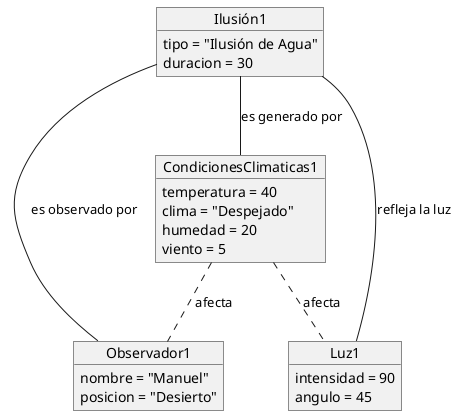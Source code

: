 @startuml

    object Ilusión1 {
    tipo = "Ilusión de Agua"
    duracion = 30
    }

    object CondicionesClimaticas1 {
    temperatura = 40
    clima = "Despejado"
    humedad = 20
    viento = 5
    }

    object Observador1 {
    nombre = "Manuel"
    posicion = "Desierto"
    }

    object Luz1 {
    intensidad = 90
    angulo = 45
    }

    Ilusión1 -- CondicionesClimaticas1 : "es generado por"
    Ilusión1 -- Observador1 : "es observado por"
    Ilusión1 -- Luz1 : "refleja la luz"
    CondicionesClimaticas1 .. Luz1 : "afecta"
    CondicionesClimaticas1 .. Observador1 : "afecta"

@enduml
